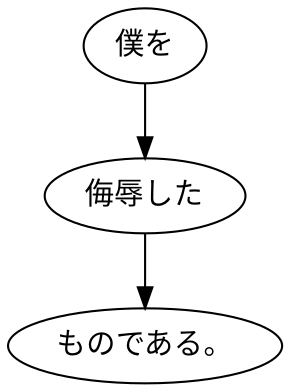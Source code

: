 digraph graph7383 {
	node0 [label="僕を"];
	node1 [label="侮辱した"];
	node2 [label="ものである。"];
	node0 -> node1;
	node1 -> node2;
}
